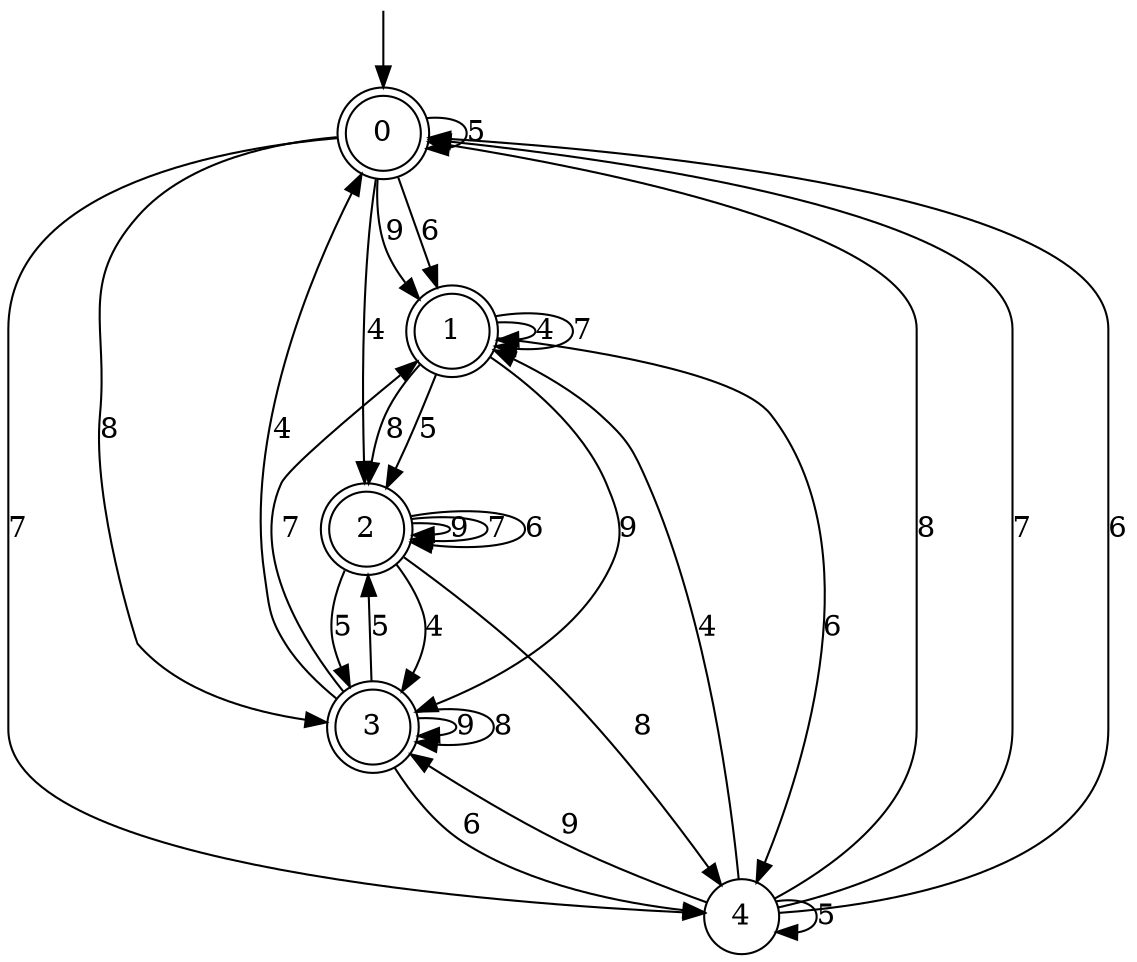 digraph g {

	s0 [shape="doublecircle" label="0"];
	s1 [shape="doublecircle" label="1"];
	s2 [shape="doublecircle" label="2"];
	s3 [shape="doublecircle" label="3"];
	s4 [shape="circle" label="4"];
	s0 -> s1 [label="9"];
	s0 -> s2 [label="4"];
	s0 -> s3 [label="8"];
	s0 -> s4 [label="7"];
	s0 -> s1 [label="6"];
	s0 -> s0 [label="5"];
	s1 -> s3 [label="9"];
	s1 -> s1 [label="4"];
	s1 -> s2 [label="8"];
	s1 -> s1 [label="7"];
	s1 -> s4 [label="6"];
	s1 -> s2 [label="5"];
	s2 -> s2 [label="9"];
	s2 -> s3 [label="4"];
	s2 -> s4 [label="8"];
	s2 -> s2 [label="7"];
	s2 -> s2 [label="6"];
	s2 -> s3 [label="5"];
	s3 -> s3 [label="9"];
	s3 -> s0 [label="4"];
	s3 -> s3 [label="8"];
	s3 -> s1 [label="7"];
	s3 -> s4 [label="6"];
	s3 -> s2 [label="5"];
	s4 -> s3 [label="9"];
	s4 -> s1 [label="4"];
	s4 -> s0 [label="8"];
	s4 -> s0 [label="7"];
	s4 -> s0 [label="6"];
	s4 -> s4 [label="5"];

__start0 [label="" shape="none" width="0" height="0"];
__start0 -> s0;

}
